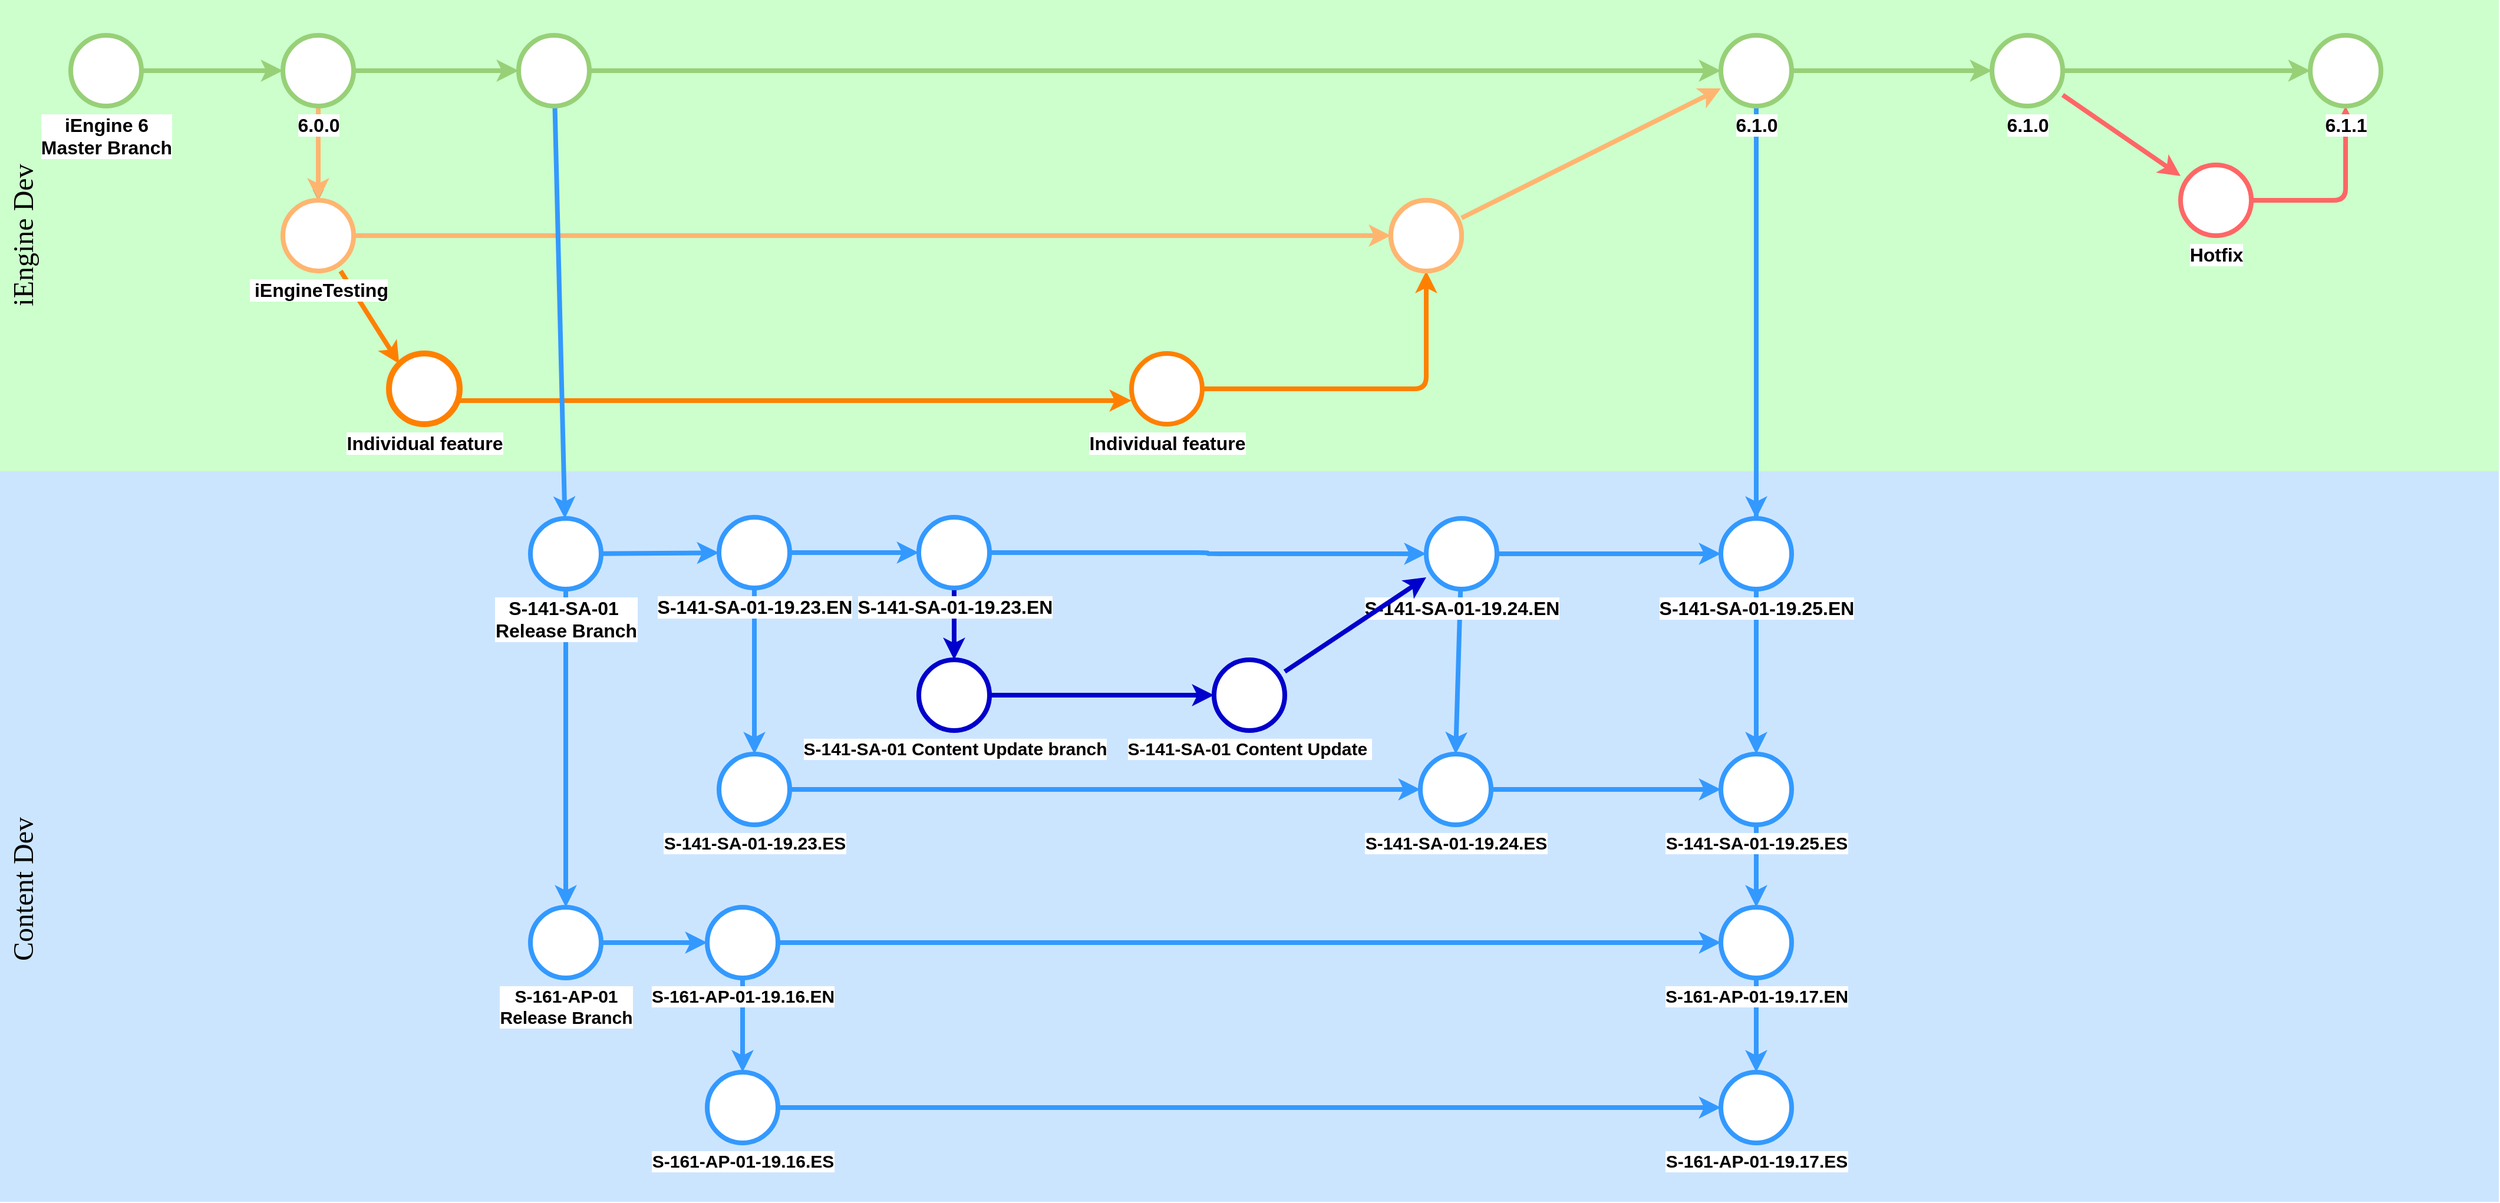 <mxfile version="11.0.2" type="github"><diagram id="EY1B7bDTPoi2vo3bUTDk" name="Page-1"><mxGraphModel dx="1964" dy="1422" grid="1" gridSize="10" guides="1" tooltips="1" connect="1" arrows="1" fold="1" page="1" pageScale="1" pageWidth="850" pageHeight="1100" math="0" shadow="0"><root><mxCell id="0"/><mxCell id="1" parent="0"/><mxCell id="M1BU7U8nT7tXwBC-V3Tx-86" value="" style="rounded=0;whiteSpace=wrap;html=1;strokeColor=none;strokeWidth=4;fillColor=#CCE5FF;fontFamily=Verdana;fontSize=24;fontColor=#000000;" parent="1" vertex="1"><mxGeometry x="40" y="480" width="2120" height="620" as="geometry"/></mxCell><mxCell id="M1BU7U8nT7tXwBC-V3Tx-84" value="" style="rounded=0;whiteSpace=wrap;html=1;strokeColor=none;strokeWidth=4;fillColor=#CCFFCC;fontSize=16;fontStyle=1;labelBackgroundColor=#ffffff;" parent="1" vertex="1"><mxGeometry x="40" y="80" width="2120" height="400" as="geometry"/></mxCell><mxCell id="M1BU7U8nT7tXwBC-V3Tx-3" value="" style="edgeStyle=orthogonalEdgeStyle;rounded=0;orthogonalLoop=1;jettySize=auto;html=1;strokeColor=#97D077;strokeWidth=4;" parent="1" source="M1BU7U8nT7tXwBC-V3Tx-1" target="M1BU7U8nT7tXwBC-V3Tx-2" edge="1"><mxGeometry relative="1" as="geometry"/></mxCell><mxCell id="M1BU7U8nT7tXwBC-V3Tx-1" value="iEngine 6 &lt;br&gt;Master Branch" style="verticalLabelPosition=bottom;verticalAlign=top;html=1;strokeWidth=4;shape=mxgraph.flowchart.on-page_reference;strokeColor=#97D077;fontSize=16;fontStyle=1;labelBackgroundColor=#ffffff;" parent="1" vertex="1"><mxGeometry x="100" y="110" width="60" height="60" as="geometry"/></mxCell><mxCell id="M1BU7U8nT7tXwBC-V3Tx-11" value="" style="edgeStyle=orthogonalEdgeStyle;rounded=0;orthogonalLoop=1;jettySize=auto;html=1;strokeColor=#97D077;strokeWidth=4;" parent="1" source="M1BU7U8nT7tXwBC-V3Tx-2" target="M1BU7U8nT7tXwBC-V3Tx-10" edge="1"><mxGeometry relative="1" as="geometry"/></mxCell><mxCell id="M1BU7U8nT7tXwBC-V3Tx-15" value="" style="edgeStyle=orthogonalEdgeStyle;rounded=0;orthogonalLoop=1;jettySize=auto;html=1;" parent="1" source="M1BU7U8nT7tXwBC-V3Tx-2" target="M1BU7U8nT7tXwBC-V3Tx-14" edge="1"><mxGeometry relative="1" as="geometry"/></mxCell><mxCell id="M1BU7U8nT7tXwBC-V3Tx-20" value="" style="edgeStyle=orthogonalEdgeStyle;rounded=0;orthogonalLoop=1;jettySize=auto;html=1;strokeColor=#FFB570;strokeWidth=4;" parent="1" source="M1BU7U8nT7tXwBC-V3Tx-2" target="M1BU7U8nT7tXwBC-V3Tx-14" edge="1"><mxGeometry relative="1" as="geometry"/></mxCell><mxCell id="M1BU7U8nT7tXwBC-V3Tx-2" value="6.0.0" style="verticalLabelPosition=bottom;verticalAlign=top;html=1;strokeWidth=4;shape=mxgraph.flowchart.on-page_reference;strokeColor=#97D077;fontSize=16;fontStyle=1;labelBackgroundColor=#ffffff;" parent="1" vertex="1"><mxGeometry x="280" y="110" width="60" height="60" as="geometry"/></mxCell><mxCell id="M1BU7U8nT7tXwBC-V3Tx-82" style="edgeStyle=orthogonalEdgeStyle;rounded=1;orthogonalLoop=1;jettySize=auto;html=1;entryX=0;entryY=0.5;entryDx=0;entryDy=0;entryPerimeter=0;strokeColor=#FFB570;strokeWidth=4;" parent="1" source="M1BU7U8nT7tXwBC-V3Tx-14" target="M1BU7U8nT7tXwBC-V3Tx-23" edge="1"><mxGeometry relative="1" as="geometry"/></mxCell><mxCell id="M1BU7U8nT7tXwBC-V3Tx-83" style="edgeStyle=none;rounded=1;orthogonalLoop=1;jettySize=auto;html=1;entryX=0.145;entryY=0.145;entryDx=0;entryDy=0;entryPerimeter=0;strokeColor=#FF8000;strokeWidth=4;" parent="1" source="M1BU7U8nT7tXwBC-V3Tx-14" target="M1BU7U8nT7tXwBC-V3Tx-18" edge="1"><mxGeometry relative="1" as="geometry"/></mxCell><mxCell id="M1BU7U8nT7tXwBC-V3Tx-14" value="&amp;nbsp;iEngineTesting" style="verticalLabelPosition=bottom;verticalAlign=top;html=1;strokeWidth=4;shape=mxgraph.flowchart.on-page_reference;strokeColor=#FFB570;fontSize=16;fontStyle=1;labelBackgroundColor=#ffffff;" parent="1" vertex="1"><mxGeometry x="280" y="250" width="60" height="60" as="geometry"/></mxCell><mxCell id="M1BU7U8nT7tXwBC-V3Tx-29" style="edgeStyle=none;rounded=1;orthogonalLoop=1;jettySize=auto;html=1;strokeColor=#FFB570;strokeWidth=4;" parent="1" source="M1BU7U8nT7tXwBC-V3Tx-23" target="M1BU7U8nT7tXwBC-V3Tx-12" edge="1"><mxGeometry relative="1" as="geometry"/></mxCell><mxCell id="M1BU7U8nT7tXwBC-V3Tx-23" value="" style="verticalLabelPosition=bottom;verticalAlign=top;html=1;strokeWidth=4;shape=mxgraph.flowchart.on-page_reference;strokeColor=#FFB570;" parent="1" vertex="1"><mxGeometry x="1220" y="250" width="60" height="60" as="geometry"/></mxCell><mxCell id="M1BU7U8nT7tXwBC-V3Tx-26" value="" style="edgeStyle=orthogonalEdgeStyle;rounded=0;orthogonalLoop=1;jettySize=auto;html=1;strokeColor=#FF8000;strokeWidth=4;" parent="1" source="M1BU7U8nT7tXwBC-V3Tx-18" target="M1BU7U8nT7tXwBC-V3Tx-25" edge="1"><mxGeometry relative="1" as="geometry"><Array as="points"><mxPoint x="590" y="420"/><mxPoint x="590" y="420"/></Array></mxGeometry></mxCell><mxCell id="M1BU7U8nT7tXwBC-V3Tx-18" value="Individual feature" style="verticalLabelPosition=bottom;verticalAlign=top;html=1;strokeWidth=5;shape=mxgraph.flowchart.on-page_reference;strokeColor=#FF8000;fontSize=16;fontStyle=1;labelBackgroundColor=#ffffff;" parent="1" vertex="1"><mxGeometry x="370" y="380" width="60" height="60" as="geometry"/></mxCell><mxCell id="M1BU7U8nT7tXwBC-V3Tx-30" style="edgeStyle=orthogonalEdgeStyle;orthogonalLoop=1;jettySize=auto;html=1;strokeColor=#FF8000;strokeWidth=4;rounded=1;" parent="1" source="M1BU7U8nT7tXwBC-V3Tx-25" target="M1BU7U8nT7tXwBC-V3Tx-23" edge="1"><mxGeometry relative="1" as="geometry"/></mxCell><mxCell id="M1BU7U8nT7tXwBC-V3Tx-25" value="Individual feature" style="verticalLabelPosition=bottom;verticalAlign=top;html=1;strokeWidth=4;shape=mxgraph.flowchart.on-page_reference;strokeColor=#FF8000;fontSize=16;fontStyle=1;labelBackgroundColor=#ffffff;" parent="1" vertex="1"><mxGeometry x="1000" y="380" width="60" height="60" as="geometry"/></mxCell><mxCell id="M1BU7U8nT7tXwBC-V3Tx-13" value="" style="rounded=0;orthogonalLoop=1;jettySize=auto;html=1;strokeColor=#97D077;strokeWidth=4;" parent="1" source="M1BU7U8nT7tXwBC-V3Tx-10" target="M1BU7U8nT7tXwBC-V3Tx-12" edge="1"><mxGeometry relative="1" as="geometry"/></mxCell><mxCell id="M1BU7U8nT7tXwBC-V3Tx-32" value="" style="edgeStyle=none;rounded=1;orthogonalLoop=1;jettySize=auto;html=1;strokeColor=#3399FF;strokeWidth=4;" parent="1" source="M1BU7U8nT7tXwBC-V3Tx-10" target="M1BU7U8nT7tXwBC-V3Tx-31" edge="1"><mxGeometry relative="1" as="geometry"/></mxCell><mxCell id="M1BU7U8nT7tXwBC-V3Tx-10" value="" style="verticalLabelPosition=bottom;verticalAlign=top;html=1;strokeWidth=4;shape=mxgraph.flowchart.on-page_reference;strokeColor=#97D077;fontSize=16;fontStyle=1;labelBackgroundColor=#ffffff;" parent="1" vertex="1"><mxGeometry x="480" y="110" width="60" height="60" as="geometry"/></mxCell><mxCell id="M1BU7U8nT7tXwBC-V3Tx-34" value="" style="edgeStyle=none;rounded=1;orthogonalLoop=1;jettySize=auto;html=1;strokeColor=#3399FF;strokeWidth=4;" parent="1" source="M1BU7U8nT7tXwBC-V3Tx-31" target="M1BU7U8nT7tXwBC-V3Tx-33" edge="1"><mxGeometry relative="1" as="geometry"/></mxCell><mxCell id="M1BU7U8nT7tXwBC-V3Tx-38" value="" style="edgeStyle=none;rounded=1;orthogonalLoop=1;jettySize=auto;html=1;strokeColor=#3399FF;strokeWidth=4;" parent="1" source="M1BU7U8nT7tXwBC-V3Tx-31" target="M1BU7U8nT7tXwBC-V3Tx-37" edge="1"><mxGeometry relative="1" as="geometry"/></mxCell><mxCell id="M1BU7U8nT7tXwBC-V3Tx-31" value="S-141-SA-01&amp;nbsp;&lt;br style=&quot;font-size: 16px;&quot;&gt;Release Branch" style="verticalLabelPosition=bottom;verticalAlign=top;html=1;strokeWidth=4;shape=mxgraph.flowchart.on-page_reference;strokeColor=#3399FF;fontSize=16;fontStyle=1;labelBackgroundColor=#ffffff;" parent="1" vertex="1"><mxGeometry x="490" y="520" width="60" height="60" as="geometry"/></mxCell><mxCell id="M1BU7U8nT7tXwBC-V3Tx-40" value="" style="edgeStyle=none;rounded=1;orthogonalLoop=1;jettySize=auto;html=1;strokeColor=#3399FF;strokeWidth=4;" parent="1" source="M1BU7U8nT7tXwBC-V3Tx-37" target="M1BU7U8nT7tXwBC-V3Tx-39" edge="1"><mxGeometry relative="1" as="geometry"/></mxCell><mxCell id="M1BU7U8nT7tXwBC-V3Tx-37" value="S-161-AP-01&lt;br style=&quot;font-size: 15px;&quot;&gt;Release Branch" style="verticalLabelPosition=bottom;verticalAlign=top;html=1;strokeWidth=4;shape=mxgraph.flowchart.on-page_reference;strokeColor=#3399FF;labelBackgroundColor=#ffffff;fontSize=15;fontStyle=1" parent="1" vertex="1"><mxGeometry x="490" y="850" width="60" height="60" as="geometry"/></mxCell><mxCell id="M1BU7U8nT7tXwBC-V3Tx-42" value="" style="edgeStyle=none;rounded=1;orthogonalLoop=1;jettySize=auto;html=1;strokeColor=#3399FF;strokeWidth=4;" parent="1" source="M1BU7U8nT7tXwBC-V3Tx-39" target="M1BU7U8nT7tXwBC-V3Tx-41" edge="1"><mxGeometry relative="1" as="geometry"/></mxCell><mxCell id="M1BU7U8nT7tXwBC-V3Tx-48" value="" style="edgeStyle=none;rounded=1;orthogonalLoop=1;jettySize=auto;html=1;strokeColor=#3399FF;strokeWidth=4;" parent="1" source="M1BU7U8nT7tXwBC-V3Tx-39" target="M1BU7U8nT7tXwBC-V3Tx-47" edge="1"><mxGeometry relative="1" as="geometry"/></mxCell><mxCell id="M1BU7U8nT7tXwBC-V3Tx-39" value="S-161-AP-01-19.16.EN" style="verticalLabelPosition=bottom;verticalAlign=top;html=1;strokeWidth=4;shape=mxgraph.flowchart.on-page_reference;strokeColor=#3399FF;labelBackgroundColor=#ffffff;fontSize=15;fontStyle=1" parent="1" vertex="1"><mxGeometry x="640" y="850" width="60" height="60" as="geometry"/></mxCell><mxCell id="M1BU7U8nT7tXwBC-V3Tx-80" value="" style="edgeStyle=none;rounded=1;orthogonalLoop=1;jettySize=auto;html=1;strokeColor=#3399FF;strokeWidth=4;" parent="1" source="M1BU7U8nT7tXwBC-V3Tx-47" target="M1BU7U8nT7tXwBC-V3Tx-73" edge="1"><mxGeometry relative="1" as="geometry"/></mxCell><mxCell id="M1BU7U8nT7tXwBC-V3Tx-47" value="S-161-AP-01-19.17.EN" style="verticalLabelPosition=bottom;verticalAlign=top;html=1;strokeWidth=4;shape=mxgraph.flowchart.on-page_reference;strokeColor=#3399FF;labelBackgroundColor=#ffffff;fontSize=15;fontStyle=1" parent="1" vertex="1"><mxGeometry x="1500" y="850" width="60" height="60" as="geometry"/></mxCell><mxCell id="M1BU7U8nT7tXwBC-V3Tx-74" value="" style="edgeStyle=none;rounded=1;orthogonalLoop=1;jettySize=auto;html=1;strokeColor=#3399FF;strokeWidth=4;" parent="1" source="M1BU7U8nT7tXwBC-V3Tx-41" target="M1BU7U8nT7tXwBC-V3Tx-73" edge="1"><mxGeometry relative="1" as="geometry"/></mxCell><mxCell id="M1BU7U8nT7tXwBC-V3Tx-41" value="S-161-AP-01-19.16.ES" style="verticalLabelPosition=bottom;verticalAlign=top;html=1;strokeWidth=4;shape=mxgraph.flowchart.on-page_reference;strokeColor=#3399FF;labelBackgroundColor=#ffffff;fontSize=15;fontStyle=1" parent="1" vertex="1"><mxGeometry x="640" y="990" width="60" height="60" as="geometry"/></mxCell><mxCell id="M1BU7U8nT7tXwBC-V3Tx-73" value="S-161-AP-01-19.17.ES" style="verticalLabelPosition=bottom;verticalAlign=top;html=1;strokeWidth=4;shape=mxgraph.flowchart.on-page_reference;strokeColor=#3399FF;labelBackgroundColor=#ffffff;fontSize=15;fontStyle=1" parent="1" vertex="1"><mxGeometry x="1500" y="990" width="60" height="60" as="geometry"/></mxCell><mxCell id="M1BU7U8nT7tXwBC-V3Tx-36" value="" style="edgeStyle=none;rounded=1;orthogonalLoop=1;jettySize=auto;html=1;strokeColor=#3399FF;strokeWidth=4;" parent="1" source="M1BU7U8nT7tXwBC-V3Tx-33" target="M1BU7U8nT7tXwBC-V3Tx-35" edge="1"><mxGeometry relative="1" as="geometry"/></mxCell><mxCell id="M1BU7U8nT7tXwBC-V3Tx-44" value="" style="edgeStyle=none;rounded=1;orthogonalLoop=1;jettySize=auto;html=1;strokeColor=#3399FF;strokeWidth=4;" parent="1" source="M1BU7U8nT7tXwBC-V3Tx-33" target="M1BU7U8nT7tXwBC-V3Tx-43" edge="1"><mxGeometry relative="1" as="geometry"/></mxCell><mxCell id="M1BU7U8nT7tXwBC-V3Tx-33" value="S-141-SA-01-19.23.EN" style="verticalLabelPosition=bottom;verticalAlign=top;html=1;strokeWidth=4;shape=mxgraph.flowchart.on-page_reference;strokeColor=#3399FF;fontSize=16;fontStyle=1;labelBackgroundColor=#ffffff;" parent="1" vertex="1"><mxGeometry x="650" y="519" width="60" height="60" as="geometry"/></mxCell><mxCell id="M1BU7U8nT7tXwBC-V3Tx-46" value="" style="edgeStyle=none;rounded=1;orthogonalLoop=1;jettySize=auto;html=1;strokeColor=#0000CC;strokeWidth=4;" parent="1" source="M1BU7U8nT7tXwBC-V3Tx-43" target="M1BU7U8nT7tXwBC-V3Tx-45" edge="1"><mxGeometry relative="1" as="geometry"/></mxCell><mxCell id="M1BU7U8nT7tXwBC-V3Tx-64" value="" style="edgeStyle=orthogonalEdgeStyle;rounded=1;orthogonalLoop=1;jettySize=auto;html=1;strokeColor=#3399FF;strokeWidth=4;" parent="1" source="M1BU7U8nT7tXwBC-V3Tx-43" target="M1BU7U8nT7tXwBC-V3Tx-63" edge="1"><mxGeometry relative="1" as="geometry"/></mxCell><mxCell id="M1BU7U8nT7tXwBC-V3Tx-70" style="edgeStyle=none;rounded=1;orthogonalLoop=1;jettySize=auto;html=1;entryX=0.5;entryY=0;entryDx=0;entryDy=0;entryPerimeter=0;strokeColor=#3399FF;strokeWidth=4;" parent="1" source="M1BU7U8nT7tXwBC-V3Tx-63" target="M1BU7U8nT7tXwBC-V3Tx-68" edge="1"><mxGeometry relative="1" as="geometry"/></mxCell><mxCell id="M1BU7U8nT7tXwBC-V3Tx-72" value="" style="edgeStyle=none;rounded=1;orthogonalLoop=1;jettySize=auto;html=1;strokeColor=#3399FF;strokeWidth=4;" parent="1" source="M1BU7U8nT7tXwBC-V3Tx-63" target="M1BU7U8nT7tXwBC-V3Tx-71" edge="1"><mxGeometry relative="1" as="geometry"/></mxCell><mxCell id="M1BU7U8nT7tXwBC-V3Tx-63" value="&lt;font style=&quot;font-size: 16px&quot;&gt;&lt;b&gt;S-141-SA-01-19.24.EN&lt;/b&gt;&lt;/font&gt;" style="verticalLabelPosition=bottom;verticalAlign=top;html=1;strokeWidth=4;shape=mxgraph.flowchart.on-page_reference;strokeColor=#3399FF;labelBackgroundColor=#ffffff;" parent="1" vertex="1"><mxGeometry x="1250" y="520" width="60" height="60" as="geometry"/></mxCell><mxCell id="M1BU7U8nT7tXwBC-V3Tx-66" value="" style="edgeStyle=orthogonalEdgeStyle;rounded=1;orthogonalLoop=1;jettySize=auto;html=1;strokeColor=#0000CC;strokeWidth=4;" parent="1" source="M1BU7U8nT7tXwBC-V3Tx-45" target="M1BU7U8nT7tXwBC-V3Tx-65" edge="1"><mxGeometry relative="1" as="geometry"/></mxCell><mxCell id="M1BU7U8nT7tXwBC-V3Tx-45" value="&lt;font style=&quot;font-size: 15px&quot;&gt;&lt;b&gt;S-141-SA-01 Content Update branch&lt;/b&gt;&lt;/font&gt;" style="verticalLabelPosition=bottom;verticalAlign=top;html=1;strokeWidth=4;shape=mxgraph.flowchart.on-page_reference;strokeColor=#0000CC;labelBackgroundColor=#ffffff;" parent="1" vertex="1"><mxGeometry x="819.5" y="640" width="60" height="60" as="geometry"/></mxCell><mxCell id="M1BU7U8nT7tXwBC-V3Tx-67" style="rounded=1;orthogonalLoop=1;jettySize=auto;html=1;strokeColor=#0000CC;strokeWidth=4;" parent="1" source="M1BU7U8nT7tXwBC-V3Tx-65" target="M1BU7U8nT7tXwBC-V3Tx-63" edge="1"><mxGeometry relative="1" as="geometry"/></mxCell><mxCell id="M1BU7U8nT7tXwBC-V3Tx-65" value="S-141-SA-01 Content Update&amp;nbsp;" style="verticalLabelPosition=bottom;verticalAlign=top;html=1;strokeWidth=4;shape=mxgraph.flowchart.on-page_reference;strokeColor=#0000CC;labelBackgroundColor=#ffffff;fontSize=15;fontStyle=1" parent="1" vertex="1"><mxGeometry x="1070" y="640" width="60" height="60" as="geometry"/></mxCell><mxCell id="M1BU7U8nT7tXwBC-V3Tx-69" value="" style="edgeStyle=none;rounded=1;orthogonalLoop=1;jettySize=auto;html=1;strokeColor=#3399FF;strokeWidth=4;" parent="1" source="M1BU7U8nT7tXwBC-V3Tx-35" target="M1BU7U8nT7tXwBC-V3Tx-68" edge="1"><mxGeometry relative="1" as="geometry"/></mxCell><mxCell id="M1BU7U8nT7tXwBC-V3Tx-35" value="S-141-SA-01-19.23.ES" style="verticalLabelPosition=bottom;verticalAlign=top;html=1;strokeWidth=4;shape=mxgraph.flowchart.on-page_reference;strokeColor=#3399FF;labelBackgroundColor=#ffffff;fontSize=15;fontStyle=1" parent="1" vertex="1"><mxGeometry x="650" y="720" width="60" height="60" as="geometry"/></mxCell><mxCell id="M1BU7U8nT7tXwBC-V3Tx-78" value="" style="edgeStyle=none;rounded=1;orthogonalLoop=1;jettySize=auto;html=1;strokeColor=#3399FF;strokeWidth=4;" parent="1" source="M1BU7U8nT7tXwBC-V3Tx-68" target="M1BU7U8nT7tXwBC-V3Tx-77" edge="1"><mxGeometry relative="1" as="geometry"/></mxCell><mxCell id="M1BU7U8nT7tXwBC-V3Tx-68" value="S-141-SA-01-19.24.ES" style="verticalLabelPosition=bottom;verticalAlign=top;html=1;strokeWidth=4;shape=mxgraph.flowchart.on-page_reference;strokeColor=#3399FF;labelBackgroundColor=#ffffff;fontSize=15;fontStyle=1" parent="1" vertex="1"><mxGeometry x="1245" y="720" width="60" height="60" as="geometry"/></mxCell><mxCell id="M1BU7U8nT7tXwBC-V3Tx-52" value="" style="edgeStyle=none;rounded=1;orthogonalLoop=1;jettySize=auto;html=1;strokeColor=#97D077;strokeWidth=4;" parent="1" source="M1BU7U8nT7tXwBC-V3Tx-12" target="M1BU7U8nT7tXwBC-V3Tx-51" edge="1"><mxGeometry relative="1" as="geometry"/></mxCell><mxCell id="M1BU7U8nT7tXwBC-V3Tx-75" style="edgeStyle=none;rounded=1;orthogonalLoop=1;jettySize=auto;html=1;exitX=0.5;exitY=1;exitDx=0;exitDy=0;exitPerimeter=0;entryX=0.5;entryY=0;entryDx=0;entryDy=0;entryPerimeter=0;strokeColor=#3399FF;strokeWidth=4;" parent="1" source="M1BU7U8nT7tXwBC-V3Tx-12" target="M1BU7U8nT7tXwBC-V3Tx-71" edge="1"><mxGeometry relative="1" as="geometry"/></mxCell><mxCell id="M1BU7U8nT7tXwBC-V3Tx-76" style="edgeStyle=none;rounded=1;orthogonalLoop=1;jettySize=auto;html=1;strokeColor=#3399FF;strokeWidth=4;" parent="1" source="M1BU7U8nT7tXwBC-V3Tx-77" target="M1BU7U8nT7tXwBC-V3Tx-47" edge="1"><mxGeometry relative="1" as="geometry"/></mxCell><mxCell id="M1BU7U8nT7tXwBC-V3Tx-57" value="" style="edgeStyle=none;rounded=1;orthogonalLoop=1;jettySize=auto;html=1;strokeColor=#FF6666;strokeWidth=4;" parent="1" source="M1BU7U8nT7tXwBC-V3Tx-51" target="M1BU7U8nT7tXwBC-V3Tx-56" edge="1"><mxGeometry relative="1" as="geometry"/></mxCell><mxCell id="M1BU7U8nT7tXwBC-V3Tx-59" value="" style="edgeStyle=none;rounded=1;orthogonalLoop=1;jettySize=auto;html=1;strokeColor=#97D077;strokeWidth=4;" parent="1" source="M1BU7U8nT7tXwBC-V3Tx-51" target="M1BU7U8nT7tXwBC-V3Tx-58" edge="1"><mxGeometry relative="1" as="geometry"/></mxCell><mxCell id="M1BU7U8nT7tXwBC-V3Tx-51" value="6.1.0" style="verticalLabelPosition=bottom;verticalAlign=top;html=1;strokeWidth=4;shape=mxgraph.flowchart.on-page_reference;strokeColor=#97D077;fontSize=16;fontStyle=1;labelBackgroundColor=#ffffff;" parent="1" vertex="1"><mxGeometry x="1730" y="110" width="60" height="60" as="geometry"/></mxCell><mxCell id="M1BU7U8nT7tXwBC-V3Tx-81" style="edgeStyle=orthogonalEdgeStyle;rounded=1;orthogonalLoop=1;jettySize=auto;html=1;strokeColor=#FF6666;strokeWidth=4;" parent="1" source="M1BU7U8nT7tXwBC-V3Tx-56" target="M1BU7U8nT7tXwBC-V3Tx-58" edge="1"><mxGeometry relative="1" as="geometry"/></mxCell><mxCell id="M1BU7U8nT7tXwBC-V3Tx-56" value="Hotfix" style="verticalLabelPosition=bottom;verticalAlign=top;html=1;strokeWidth=4;shape=mxgraph.flowchart.on-page_reference;strokeColor=#FF6666;fontSize=16;fontStyle=1;labelBackgroundColor=#ffffff;" parent="1" vertex="1"><mxGeometry x="1890" y="220" width="60" height="60" as="geometry"/></mxCell><mxCell id="M1BU7U8nT7tXwBC-V3Tx-77" value="S-141-SA-01-19.25.ES" style="verticalLabelPosition=bottom;verticalAlign=top;html=1;strokeWidth=4;shape=mxgraph.flowchart.on-page_reference;strokeColor=#3399FF;labelBackgroundColor=#ffffff;fontSize=15;fontStyle=1" parent="1" vertex="1"><mxGeometry x="1500" y="720" width="60" height="60" as="geometry"/></mxCell><mxCell id="M1BU7U8nT7tXwBC-V3Tx-79" style="edgeStyle=none;rounded=1;orthogonalLoop=1;jettySize=auto;html=1;strokeColor=#3399FF;strokeWidth=4;" parent="1" source="M1BU7U8nT7tXwBC-V3Tx-12" target="M1BU7U8nT7tXwBC-V3Tx-77" edge="1"><mxGeometry relative="1" as="geometry"><mxPoint x="1530" y="170" as="sourcePoint"/><mxPoint x="1530" y="850" as="targetPoint"/></mxGeometry></mxCell><mxCell id="M1BU7U8nT7tXwBC-V3Tx-85" value="iEngine Dev" style="text;html=1;resizable=0;autosize=1;align=center;verticalAlign=middle;points=[];fillColor=none;strokeColor=none;rounded=0;fontFamily=Verdana;fontSize=24;fontColor=#000000;rotation=-90;" parent="1" vertex="1"><mxGeometry x="20" y="270" width="80" height="20" as="geometry"/></mxCell><mxCell id="M1BU7U8nT7tXwBC-V3Tx-87" value="Content Dev" style="text;html=1;resizable=0;autosize=1;align=center;verticalAlign=middle;points=[];fillColor=none;strokeColor=none;rounded=0;fontFamily=Verdana;fontSize=24;fontColor=#000000;rotation=-90;" parent="1" vertex="1"><mxGeometry x="-25" y="820" width="170" height="30" as="geometry"/></mxCell><mxCell id="M1BU7U8nT7tXwBC-V3Tx-71" value="S-141-SA-01-19.25.EN" style="verticalLabelPosition=bottom;verticalAlign=top;html=1;strokeWidth=4;shape=mxgraph.flowchart.on-page_reference;strokeColor=#3399FF;fontStyle=1;fontSize=16;labelBackgroundColor=#ffffff;" parent="1" vertex="1"><mxGeometry x="1500" y="520" width="60" height="60" as="geometry"/></mxCell><mxCell id="M1BU7U8nT7tXwBC-V3Tx-43" value="&lt;font style=&quot;font-size: 16px&quot;&gt;&lt;b&gt;S-141-SA-01-19.23.EN&lt;/b&gt;&lt;/font&gt;" style="verticalLabelPosition=bottom;verticalAlign=top;html=1;strokeWidth=4;shape=mxgraph.flowchart.on-page_reference;strokeColor=#3399FF;labelBackgroundColor=#ffffff;" parent="1" vertex="1"><mxGeometry x="819.5" y="519" width="60" height="60" as="geometry"/></mxCell><mxCell id="M1BU7U8nT7tXwBC-V3Tx-88" value="" style="verticalLabelPosition=bottom;verticalAlign=top;html=1;strokeWidth=4;shape=mxgraph.flowchart.on-page_reference;strokeColor=#FFB570;fontSize=16;fontStyle=1;labelBackgroundColor=#ffffff;" parent="1" vertex="1"><mxGeometry x="1220" y="250" width="60" height="60" as="geometry"/></mxCell><mxCell id="M1BU7U8nT7tXwBC-V3Tx-58" value="6.1.1" style="verticalLabelPosition=bottom;verticalAlign=top;html=1;strokeWidth=4;shape=mxgraph.flowchart.on-page_reference;strokeColor=#97D077;fontSize=16;fontStyle=1;labelBackgroundColor=#ffffff;" parent="1" vertex="1"><mxGeometry x="2000" y="110" width="60" height="60" as="geometry"/></mxCell><mxCell id="M1BU7U8nT7tXwBC-V3Tx-12" value="6.1.0" style="verticalLabelPosition=bottom;verticalAlign=top;html=1;strokeWidth=4;shape=mxgraph.flowchart.on-page_reference;strokeColor=#97D077;fontSize=16;fontStyle=1;labelBackgroundColor=#ffffff;" parent="1" vertex="1"><mxGeometry x="1500" y="110" width="60" height="60" as="geometry"/></mxCell></root></mxGraphModel></diagram></mxfile>